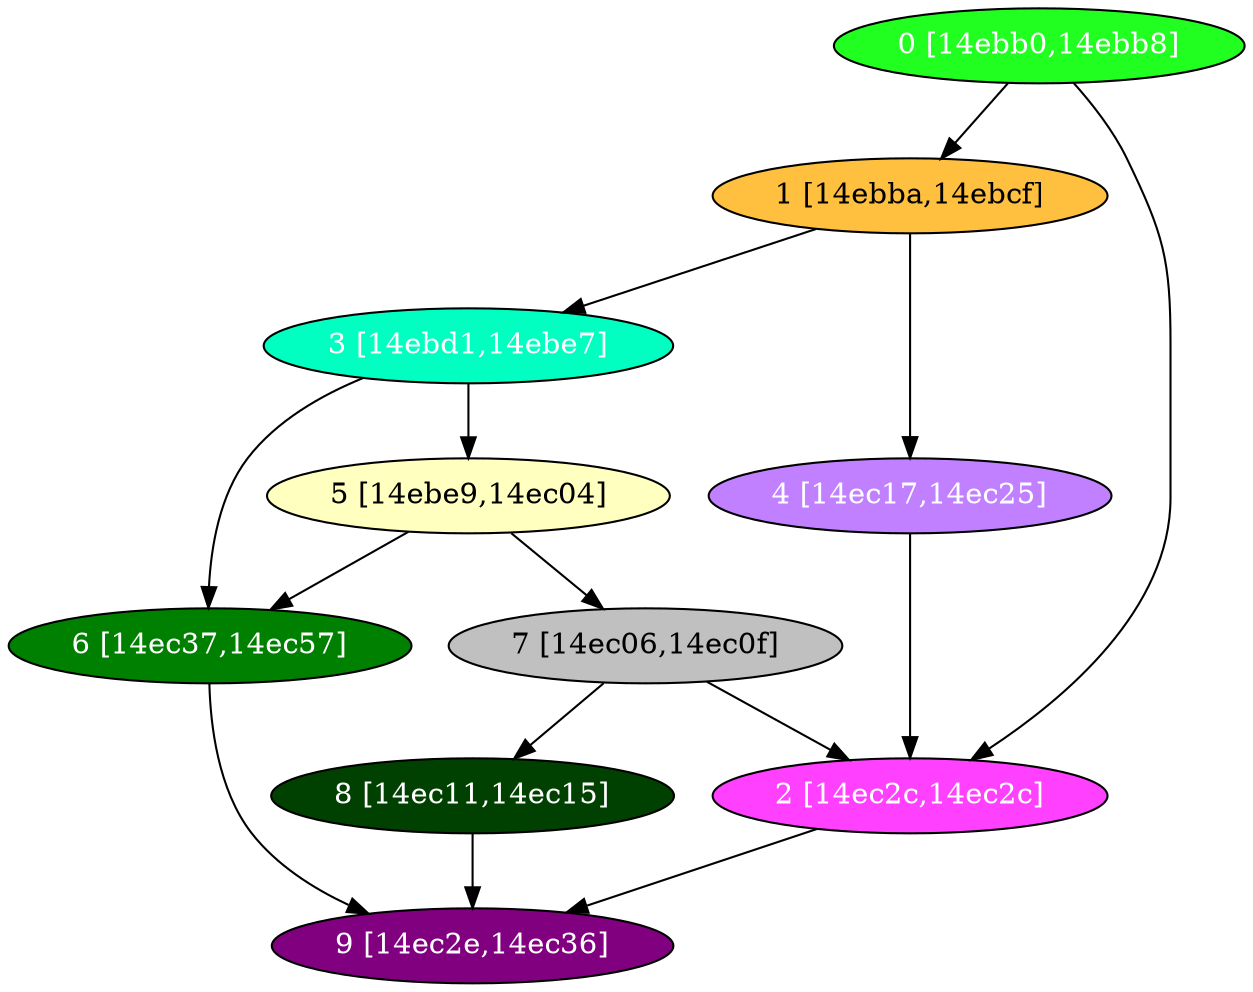 diGraph libnss3{
	libnss3_0  [style=filled fillcolor="#20FF20" fontcolor="#ffffff" shape=oval label="0 [14ebb0,14ebb8]"]
	libnss3_1  [style=filled fillcolor="#FFC040" fontcolor="#000000" shape=oval label="1 [14ebba,14ebcf]"]
	libnss3_2  [style=filled fillcolor="#FF40FF" fontcolor="#ffffff" shape=oval label="2 [14ec2c,14ec2c]"]
	libnss3_3  [style=filled fillcolor="#00FFC0" fontcolor="#ffffff" shape=oval label="3 [14ebd1,14ebe7]"]
	libnss3_4  [style=filled fillcolor="#C080FF" fontcolor="#ffffff" shape=oval label="4 [14ec17,14ec25]"]
	libnss3_5  [style=filled fillcolor="#FFFFC0" fontcolor="#000000" shape=oval label="5 [14ebe9,14ec04]"]
	libnss3_6  [style=filled fillcolor="#008000" fontcolor="#ffffff" shape=oval label="6 [14ec37,14ec57]"]
	libnss3_7  [style=filled fillcolor="#C0C0C0" fontcolor="#000000" shape=oval label="7 [14ec06,14ec0f]"]
	libnss3_8  [style=filled fillcolor="#004000" fontcolor="#ffffff" shape=oval label="8 [14ec11,14ec15]"]
	libnss3_9  [style=filled fillcolor="#800080" fontcolor="#ffffff" shape=oval label="9 [14ec2e,14ec36]"]

	libnss3_0 -> libnss3_1
	libnss3_0 -> libnss3_2
	libnss3_1 -> libnss3_3
	libnss3_1 -> libnss3_4
	libnss3_2 -> libnss3_9
	libnss3_3 -> libnss3_5
	libnss3_3 -> libnss3_6
	libnss3_4 -> libnss3_2
	libnss3_5 -> libnss3_6
	libnss3_5 -> libnss3_7
	libnss3_6 -> libnss3_9
	libnss3_7 -> libnss3_2
	libnss3_7 -> libnss3_8
	libnss3_8 -> libnss3_9
}